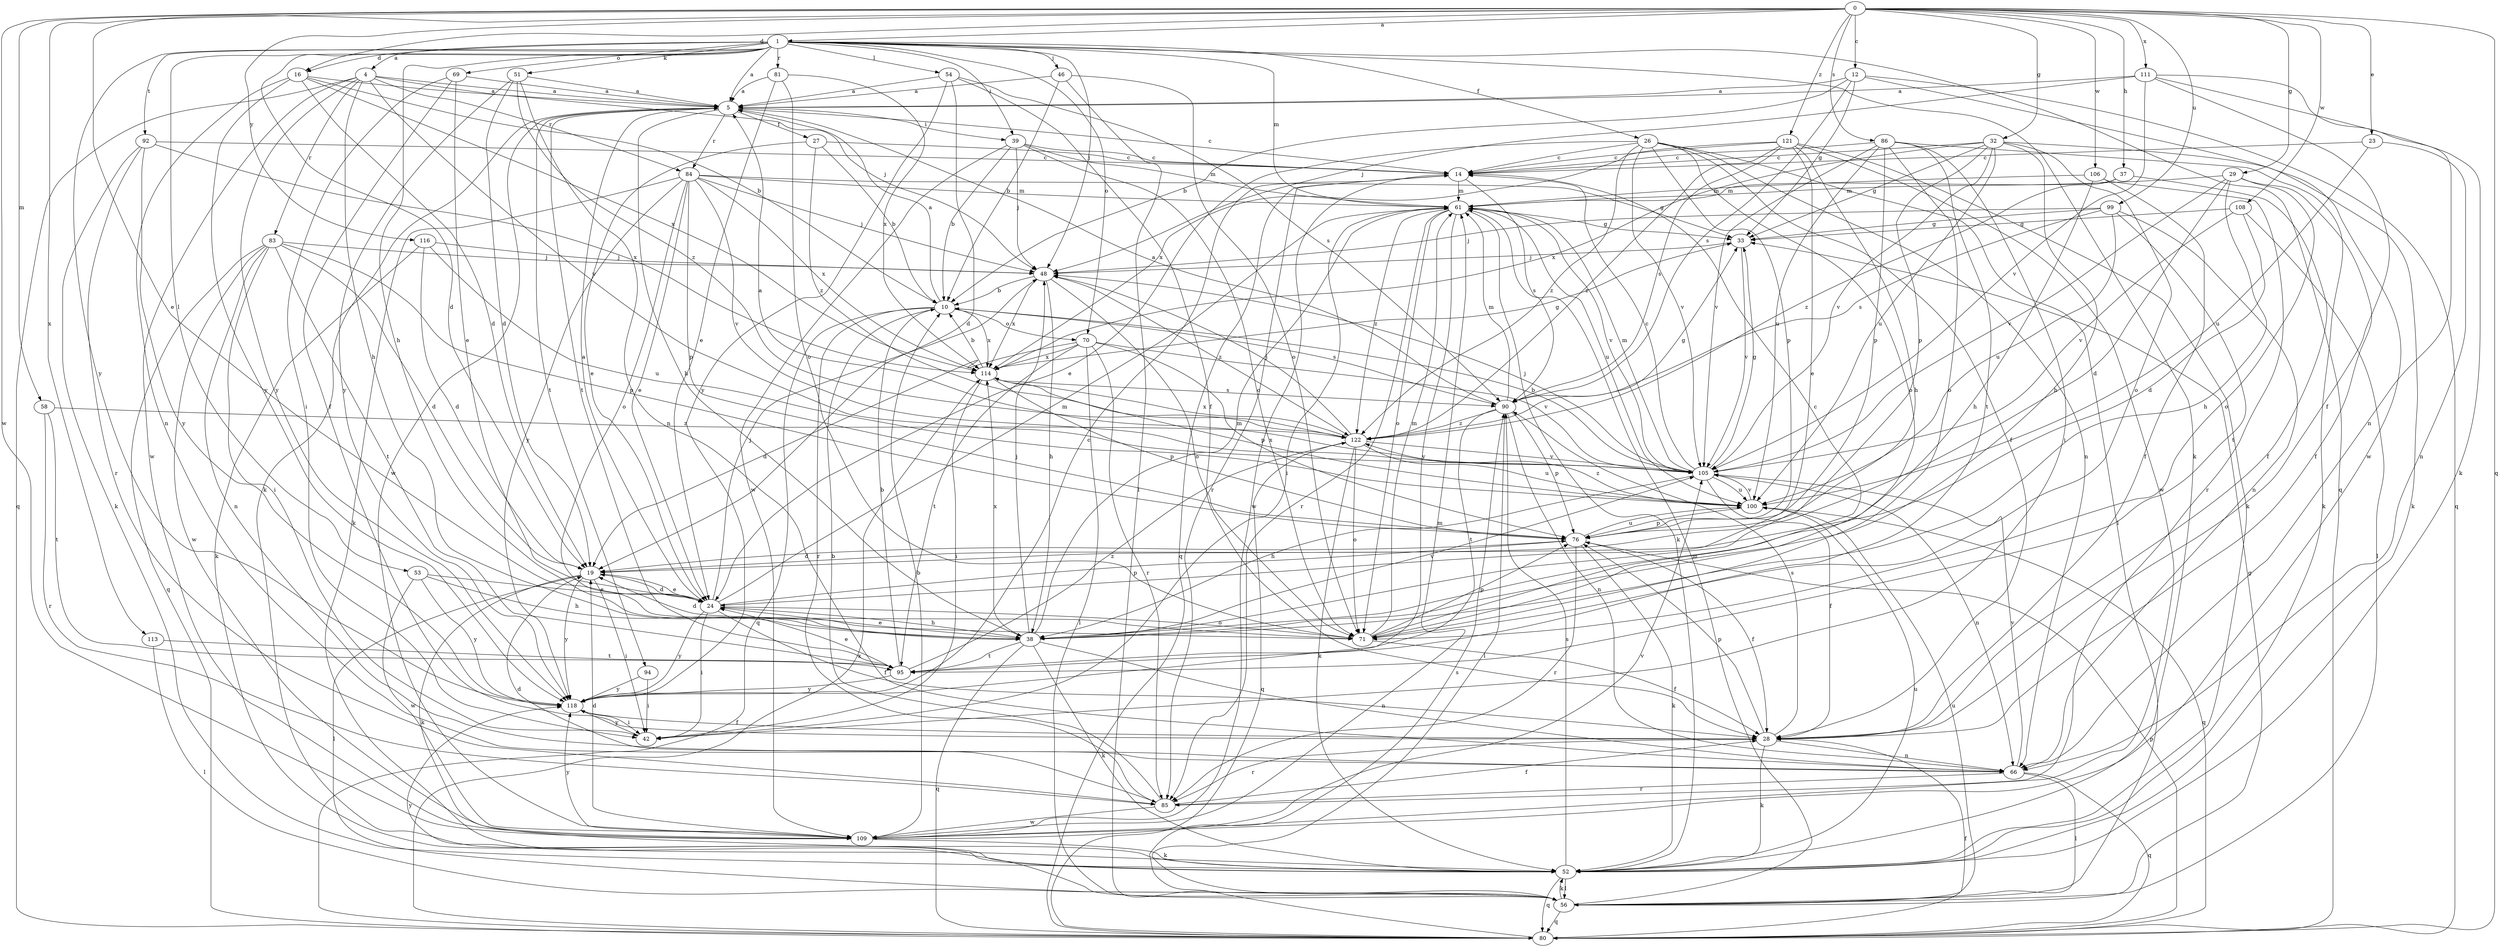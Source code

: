 strict digraph  {
0;
1;
4;
5;
10;
12;
14;
16;
19;
23;
24;
26;
27;
28;
29;
32;
33;
37;
38;
39;
42;
46;
48;
51;
52;
53;
54;
56;
58;
61;
66;
69;
70;
71;
76;
80;
81;
83;
84;
85;
86;
90;
92;
94;
95;
99;
100;
105;
106;
108;
109;
111;
113;
114;
116;
118;
121;
122;
0 -> 1  [label=a];
0 -> 12  [label=c];
0 -> 16  [label=d];
0 -> 23  [label=e];
0 -> 24  [label=e];
0 -> 29  [label=g];
0 -> 32  [label=g];
0 -> 37  [label=h];
0 -> 58  [label=m];
0 -> 80  [label=q];
0 -> 86  [label=s];
0 -> 99  [label=u];
0 -> 106  [label=w];
0 -> 108  [label=w];
0 -> 109  [label=w];
0 -> 111  [label=x];
0 -> 113  [label=x];
0 -> 116  [label=y];
0 -> 121  [label=z];
1 -> 4  [label=a];
1 -> 5  [label=a];
1 -> 16  [label=d];
1 -> 19  [label=d];
1 -> 26  [label=f];
1 -> 38  [label=h];
1 -> 39  [label=i];
1 -> 46  [label=j];
1 -> 48  [label=j];
1 -> 51  [label=k];
1 -> 52  [label=k];
1 -> 53  [label=l];
1 -> 54  [label=l];
1 -> 61  [label=m];
1 -> 69  [label=o];
1 -> 70  [label=o];
1 -> 80  [label=q];
1 -> 81  [label=r];
1 -> 92  [label=t];
1 -> 118  [label=y];
4 -> 5  [label=a];
4 -> 38  [label=h];
4 -> 48  [label=j];
4 -> 80  [label=q];
4 -> 83  [label=r];
4 -> 84  [label=r];
4 -> 105  [label=v];
4 -> 109  [label=w];
4 -> 118  [label=y];
5 -> 14  [label=c];
5 -> 27  [label=f];
5 -> 38  [label=h];
5 -> 39  [label=i];
5 -> 52  [label=k];
5 -> 84  [label=r];
5 -> 94  [label=t];
5 -> 95  [label=t];
5 -> 109  [label=w];
10 -> 5  [label=a];
10 -> 70  [label=o];
10 -> 80  [label=q];
10 -> 85  [label=r];
10 -> 90  [label=s];
10 -> 114  [label=x];
12 -> 5  [label=a];
12 -> 10  [label=b];
12 -> 33  [label=g];
12 -> 80  [label=q];
12 -> 90  [label=s];
12 -> 109  [label=w];
14 -> 61  [label=m];
14 -> 80  [label=q];
14 -> 85  [label=r];
14 -> 90  [label=s];
14 -> 109  [label=w];
16 -> 5  [label=a];
16 -> 10  [label=b];
16 -> 19  [label=d];
16 -> 66  [label=n];
16 -> 114  [label=x];
16 -> 118  [label=y];
19 -> 24  [label=e];
19 -> 42  [label=i];
19 -> 52  [label=k];
19 -> 56  [label=l];
19 -> 118  [label=y];
23 -> 14  [label=c];
23 -> 66  [label=n];
23 -> 100  [label=u];
24 -> 5  [label=a];
24 -> 19  [label=d];
24 -> 28  [label=f];
24 -> 38  [label=h];
24 -> 42  [label=i];
24 -> 48  [label=j];
24 -> 61  [label=m];
24 -> 71  [label=o];
24 -> 76  [label=p];
24 -> 118  [label=y];
26 -> 14  [label=c];
26 -> 24  [label=e];
26 -> 28  [label=f];
26 -> 56  [label=l];
26 -> 66  [label=n];
26 -> 71  [label=o];
26 -> 76  [label=p];
26 -> 105  [label=v];
26 -> 122  [label=z];
27 -> 10  [label=b];
27 -> 14  [label=c];
27 -> 24  [label=e];
27 -> 122  [label=z];
28 -> 52  [label=k];
28 -> 66  [label=n];
28 -> 76  [label=p];
28 -> 85  [label=r];
28 -> 90  [label=s];
29 -> 19  [label=d];
29 -> 28  [label=f];
29 -> 38  [label=h];
29 -> 61  [label=m];
29 -> 71  [label=o];
29 -> 105  [label=v];
32 -> 14  [label=c];
32 -> 33  [label=g];
32 -> 38  [label=h];
32 -> 52  [label=k];
32 -> 71  [label=o];
32 -> 76  [label=p];
32 -> 100  [label=u];
32 -> 105  [label=v];
32 -> 114  [label=x];
33 -> 48  [label=j];
33 -> 105  [label=v];
37 -> 28  [label=f];
37 -> 61  [label=m];
37 -> 122  [label=z];
38 -> 24  [label=e];
38 -> 48  [label=j];
38 -> 52  [label=k];
38 -> 61  [label=m];
38 -> 66  [label=n];
38 -> 80  [label=q];
38 -> 95  [label=t];
38 -> 105  [label=v];
38 -> 114  [label=x];
39 -> 10  [label=b];
39 -> 14  [label=c];
39 -> 48  [label=j];
39 -> 61  [label=m];
39 -> 71  [label=o];
39 -> 109  [label=w];
42 -> 118  [label=y];
46 -> 5  [label=a];
46 -> 10  [label=b];
46 -> 56  [label=l];
46 -> 71  [label=o];
48 -> 10  [label=b];
48 -> 38  [label=h];
48 -> 71  [label=o];
48 -> 114  [label=x];
48 -> 122  [label=z];
51 -> 5  [label=a];
51 -> 19  [label=d];
51 -> 66  [label=n];
51 -> 118  [label=y];
51 -> 122  [label=z];
52 -> 56  [label=l];
52 -> 80  [label=q];
52 -> 90  [label=s];
52 -> 100  [label=u];
53 -> 24  [label=e];
53 -> 38  [label=h];
53 -> 109  [label=w];
53 -> 118  [label=y];
54 -> 5  [label=a];
54 -> 19  [label=d];
54 -> 28  [label=f];
54 -> 90  [label=s];
54 -> 118  [label=y];
56 -> 33  [label=g];
56 -> 52  [label=k];
56 -> 61  [label=m];
56 -> 80  [label=q];
56 -> 100  [label=u];
56 -> 118  [label=y];
58 -> 85  [label=r];
58 -> 95  [label=t];
58 -> 122  [label=z];
61 -> 33  [label=g];
61 -> 42  [label=i];
61 -> 52  [label=k];
61 -> 71  [label=o];
61 -> 85  [label=r];
61 -> 100  [label=u];
61 -> 105  [label=v];
61 -> 118  [label=y];
61 -> 122  [label=z];
66 -> 56  [label=l];
66 -> 80  [label=q];
66 -> 85  [label=r];
66 -> 105  [label=v];
69 -> 5  [label=a];
69 -> 24  [label=e];
69 -> 28  [label=f];
69 -> 42  [label=i];
70 -> 19  [label=d];
70 -> 56  [label=l];
70 -> 76  [label=p];
70 -> 85  [label=r];
70 -> 95  [label=t];
70 -> 105  [label=v];
70 -> 114  [label=x];
71 -> 14  [label=c];
71 -> 19  [label=d];
71 -> 28  [label=f];
71 -> 61  [label=m];
71 -> 76  [label=p];
76 -> 19  [label=d];
76 -> 28  [label=f];
76 -> 52  [label=k];
76 -> 85  [label=r];
76 -> 100  [label=u];
80 -> 28  [label=f];
80 -> 76  [label=p];
80 -> 90  [label=s];
80 -> 114  [label=x];
81 -> 5  [label=a];
81 -> 24  [label=e];
81 -> 71  [label=o];
81 -> 114  [label=x];
83 -> 19  [label=d];
83 -> 42  [label=i];
83 -> 48  [label=j];
83 -> 66  [label=n];
83 -> 76  [label=p];
83 -> 80  [label=q];
83 -> 95  [label=t];
83 -> 109  [label=w];
84 -> 24  [label=e];
84 -> 33  [label=g];
84 -> 48  [label=j];
84 -> 52  [label=k];
84 -> 61  [label=m];
84 -> 71  [label=o];
84 -> 76  [label=p];
84 -> 105  [label=v];
84 -> 114  [label=x];
84 -> 118  [label=y];
85 -> 10  [label=b];
85 -> 19  [label=d];
85 -> 28  [label=f];
85 -> 109  [label=w];
86 -> 14  [label=c];
86 -> 42  [label=i];
86 -> 52  [label=k];
86 -> 71  [label=o];
86 -> 76  [label=p];
86 -> 95  [label=t];
86 -> 100  [label=u];
86 -> 105  [label=v];
90 -> 5  [label=a];
90 -> 56  [label=l];
90 -> 61  [label=m];
90 -> 66  [label=n];
90 -> 76  [label=p];
90 -> 95  [label=t];
90 -> 122  [label=z];
92 -> 14  [label=c];
92 -> 52  [label=k];
92 -> 85  [label=r];
92 -> 114  [label=x];
92 -> 118  [label=y];
94 -> 42  [label=i];
94 -> 118  [label=y];
95 -> 10  [label=b];
95 -> 24  [label=e];
95 -> 118  [label=y];
95 -> 122  [label=z];
99 -> 33  [label=g];
99 -> 48  [label=j];
99 -> 66  [label=n];
99 -> 90  [label=s];
99 -> 95  [label=t];
99 -> 100  [label=u];
100 -> 76  [label=p];
100 -> 80  [label=q];
100 -> 105  [label=v];
100 -> 114  [label=x];
100 -> 122  [label=z];
105 -> 5  [label=a];
105 -> 10  [label=b];
105 -> 14  [label=c];
105 -> 28  [label=f];
105 -> 33  [label=g];
105 -> 38  [label=h];
105 -> 48  [label=j];
105 -> 61  [label=m];
105 -> 66  [label=n];
105 -> 100  [label=u];
106 -> 28  [label=f];
106 -> 38  [label=h];
106 -> 61  [label=m];
106 -> 85  [label=r];
108 -> 19  [label=d];
108 -> 33  [label=g];
108 -> 56  [label=l];
108 -> 105  [label=v];
109 -> 10  [label=b];
109 -> 19  [label=d];
109 -> 52  [label=k];
109 -> 61  [label=m];
109 -> 105  [label=v];
109 -> 118  [label=y];
111 -> 5  [label=a];
111 -> 28  [label=f];
111 -> 48  [label=j];
111 -> 52  [label=k];
111 -> 66  [label=n];
111 -> 105  [label=v];
113 -> 56  [label=l];
113 -> 95  [label=t];
114 -> 10  [label=b];
114 -> 33  [label=g];
114 -> 42  [label=i];
114 -> 76  [label=p];
114 -> 90  [label=s];
116 -> 19  [label=d];
116 -> 48  [label=j];
116 -> 52  [label=k];
116 -> 100  [label=u];
118 -> 14  [label=c];
118 -> 28  [label=f];
118 -> 42  [label=i];
121 -> 14  [label=c];
121 -> 24  [label=e];
121 -> 38  [label=h];
121 -> 52  [label=k];
121 -> 90  [label=s];
121 -> 109  [label=w];
121 -> 114  [label=x];
121 -> 122  [label=z];
122 -> 33  [label=g];
122 -> 48  [label=j];
122 -> 52  [label=k];
122 -> 71  [label=o];
122 -> 80  [label=q];
122 -> 100  [label=u];
122 -> 105  [label=v];
122 -> 114  [label=x];
}
